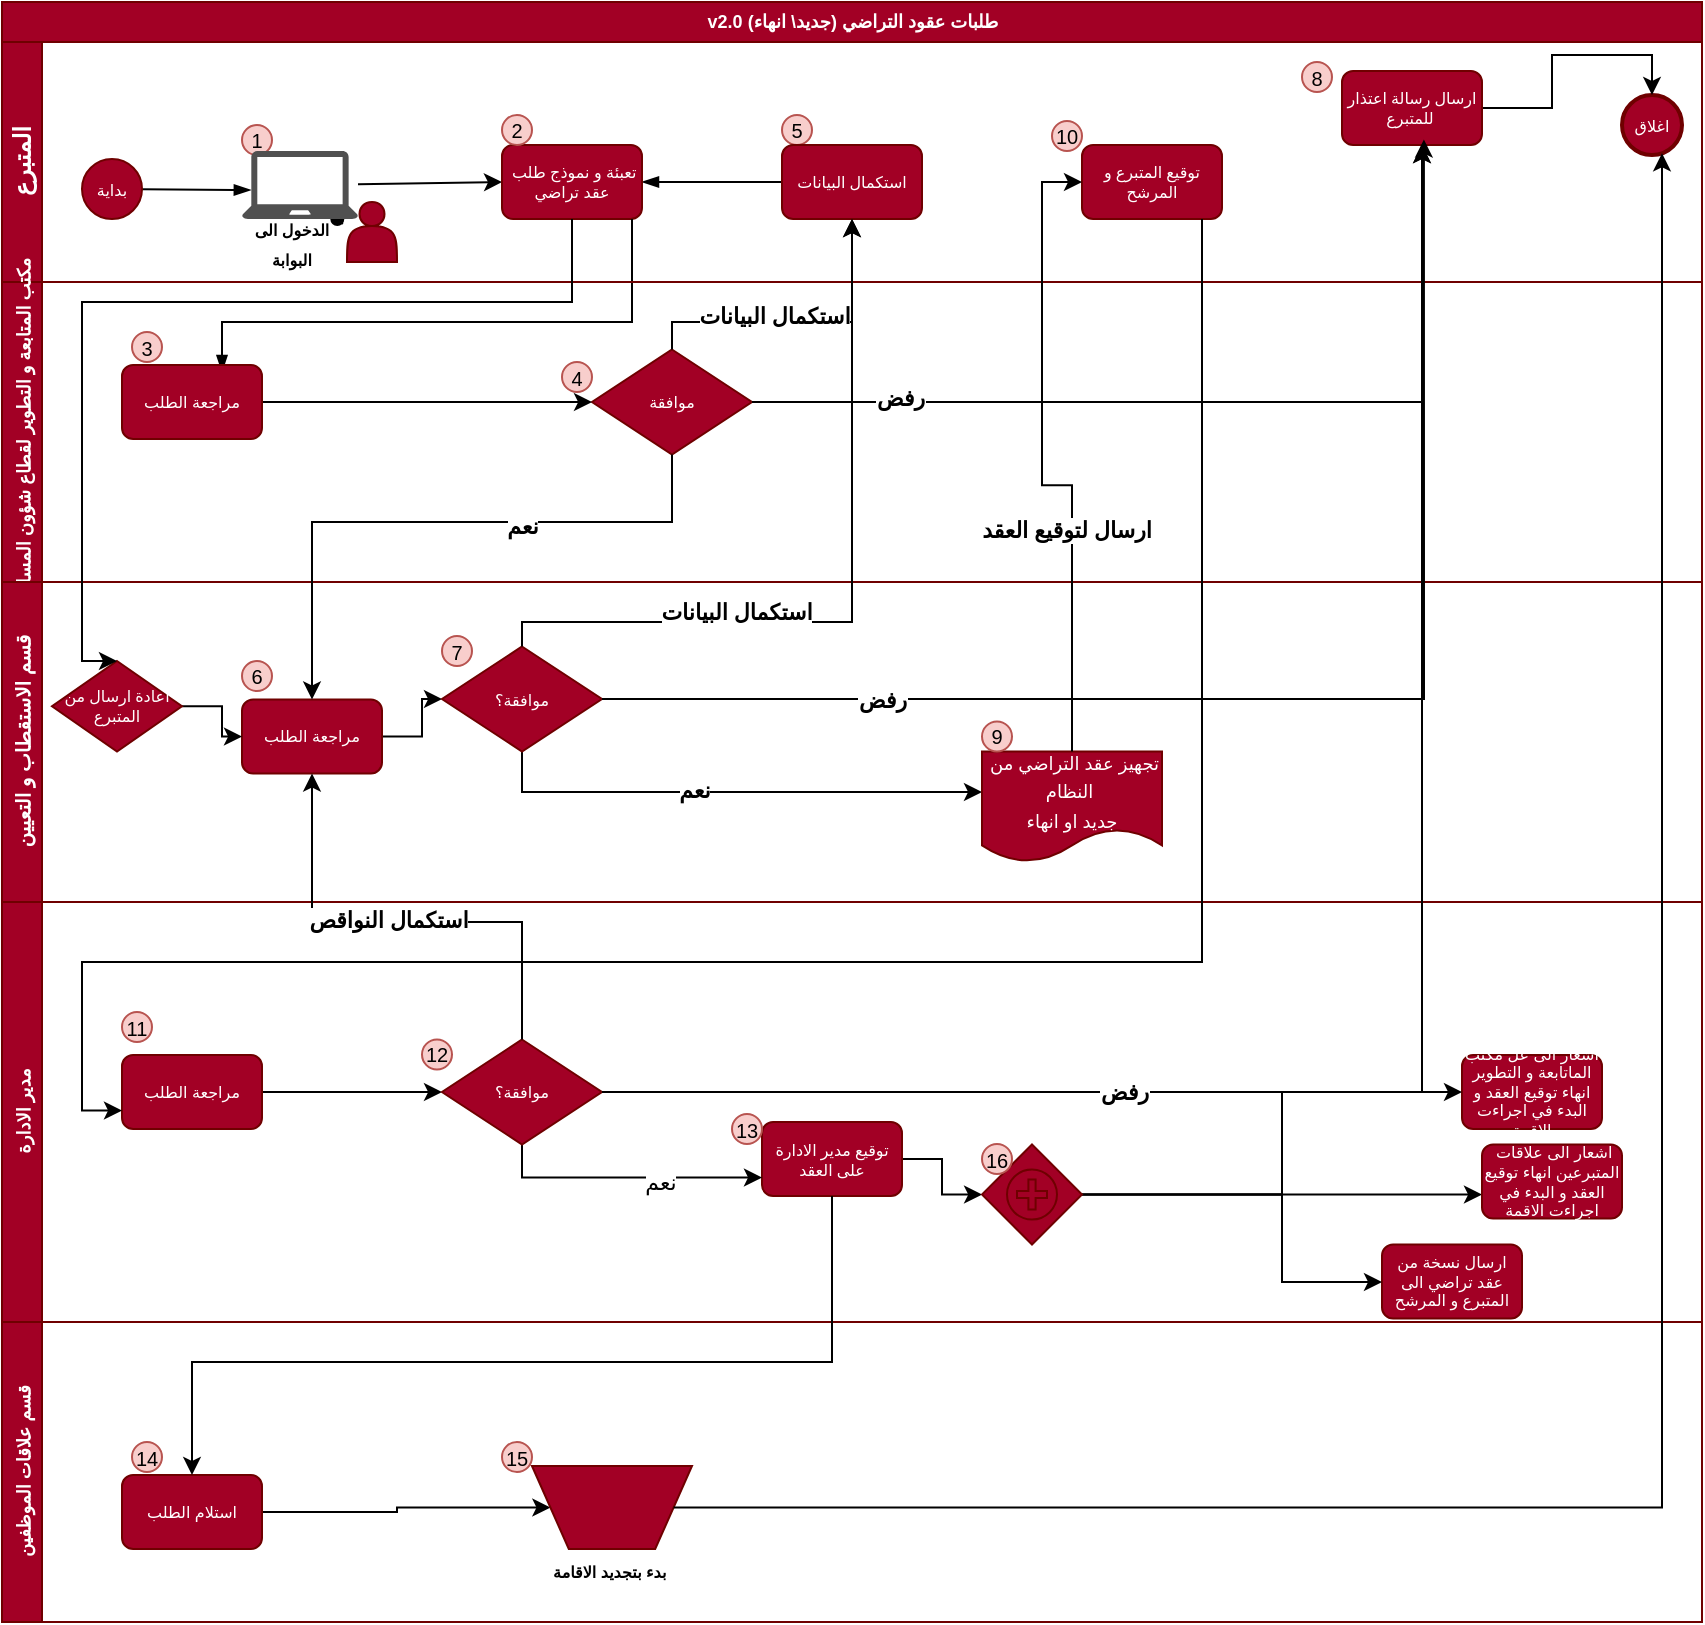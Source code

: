 <mxfile version="13.9.2" type="device"><diagram name="Page-1" id="c7488fd3-1785-93aa-aadb-54a6760d102a"><mxGraphModel dx="719" dy="297" grid="1" gridSize="10" guides="1" tooltips="1" connect="1" arrows="1" fold="1" page="1" pageScale="1" pageWidth="1654" pageHeight="1169" background="#ffffff" math="0" shadow="0"><root><mxCell id="0"/><mxCell id="1" parent="0"/><mxCell id="2b4e8129b02d487f-1" value="&lt;span lang=&quot;AR-SA&quot; dir=&quot;RTL&quot; style=&quot;line-height: 107% ; font-family: &amp;#34;dubai&amp;#34; , sans-serif&quot;&gt;&lt;font style=&quot;font-size: 9px&quot;&gt;طلبات عقود التراضي (جديد\ انهاء) v2.0&lt;/font&gt;&lt;/span&gt;" style="swimlane;html=1;childLayout=stackLayout;horizontal=1;startSize=20;horizontalStack=0;rounded=0;shadow=0;labelBackgroundColor=none;strokeWidth=1;fontFamily=Verdana;fontSize=8;align=center;fillColor=#a20025;strokeColor=#6F0000;fontColor=#ffffff;" parent="1" vertex="1"><mxGeometry x="170" y="80" width="850" height="810" as="geometry"><mxRectangle x="170" y="80" width="280" height="20" as="alternateBounds"/></mxGeometry></mxCell><mxCell id="2b4e8129b02d487f-2" value="المتبرع" style="swimlane;html=1;startSize=20;horizontal=0;fillColor=#a20025;strokeColor=#6F0000;fontColor=#ffffff;" parent="2b4e8129b02d487f-1" vertex="1"><mxGeometry y="20" width="850" height="120" as="geometry"/></mxCell><mxCell id="KPhhI4xXO0q0EvICIsSK-14" style="edgeStyle=none;rounded=0;jumpStyle=none;orthogonalLoop=1;jettySize=auto;html=1;entryX=1;entryY=0.5;entryDx=0;entryDy=0;endArrow=blockThin;endFill=1;" parent="2b4e8129b02d487f-2" source="2b4e8129b02d487f-9" target="2b4e8129b02d487f-7" edge="1"><mxGeometry relative="1" as="geometry"/></mxCell><mxCell id="KPhhI4xXO0q0EvICIsSK-11" style="edgeStyle=none;rounded=0;jumpStyle=none;orthogonalLoop=1;jettySize=auto;html=1;entryX=0;entryY=0.5;entryDx=0;entryDy=0;endArrow=classic;endFill=1;" parent="2b4e8129b02d487f-2" source="KPhhI4xXO0q0EvICIsSK-3" target="2b4e8129b02d487f-7" edge="1"><mxGeometry relative="1" as="geometry"/></mxCell><mxCell id="KPhhI4xXO0q0EvICIsSK-13" style="edgeStyle=none;rounded=0;jumpStyle=none;orthogonalLoop=1;jettySize=auto;html=1;entryX=0.076;entryY=0.575;entryDx=0;entryDy=0;entryPerimeter=0;endArrow=blockThin;endFill=1;" parent="2b4e8129b02d487f-2" source="2b4e8129b02d487f-5" target="KPhhI4xXO0q0EvICIsSK-3" edge="1"><mxGeometry relative="1" as="geometry"/></mxCell><mxCell id="KPhhI4xXO0q0EvICIsSK-5" style="rounded=0;orthogonalLoop=1;jettySize=auto;html=1;jumpStyle=none;endArrow=oval;endFill=1;" parent="2b4e8129b02d487f-2" target="KPhhI4xXO0q0EvICIsSK-3" edge="1"><mxGeometry relative="1" as="geometry"><mxPoint x="170.397" y="91" as="sourcePoint"/></mxGeometry></mxCell><mxCell id="2b4e8129b02d487f-11" value="اغلاق" style="ellipse;whiteSpace=wrap;html=1;rounded=0;shadow=0;labelBackgroundColor=none;strokeWidth=2;fontFamily=Verdana;fontSize=8;align=center;fillColor=#a20025;strokeColor=#6F0000;fontColor=#ffffff;" parent="2b4e8129b02d487f-2" vertex="1"><mxGeometry x="810" y="26.5" width="30" height="30" as="geometry"/></mxCell><mxCell id="KPhhI4xXO0q0EvICIsSK-12" value="&lt;font style=&quot;font-size: 10px&quot;&gt;5&lt;/font&gt;" style="ellipse;whiteSpace=wrap;html=1;aspect=fixed;fillColor=#f8cecc;strokeColor=#b85450;" parent="2b4e8129b02d487f-2" vertex="1"><mxGeometry x="390" y="36.5" width="15" height="15" as="geometry"/></mxCell><mxCell id="2b4e8129b02d487f-9" value="استكمال البيانات" style="rounded=1;whiteSpace=wrap;html=1;shadow=0;labelBackgroundColor=none;strokeWidth=1;fontFamily=Verdana;fontSize=8;align=center;fillColor=#a20025;strokeColor=#6F0000;fontColor=#ffffff;" parent="2b4e8129b02d487f-2" vertex="1"><mxGeometry x="390" y="51.5" width="70" height="37" as="geometry"/></mxCell><mxCell id="2b4e8129b02d487f-5" value="بداية" style="ellipse;whiteSpace=wrap;html=1;rounded=0;shadow=0;labelBackgroundColor=none;strokeWidth=1;fontFamily=Verdana;fontSize=8;align=center;fillColor=#a20025;strokeColor=#6F0000;fontColor=#ffffff;" parent="2b4e8129b02d487f-2" vertex="1"><mxGeometry x="40" y="58.5" width="30" height="30" as="geometry"/></mxCell><mxCell id="KPhhI4xXO0q0EvICIsSK-7" value="&lt;font style=&quot;font-size: 10px&quot;&gt;1&lt;/font&gt;" style="ellipse;whiteSpace=wrap;html=1;aspect=fixed;fillColor=#f8cecc;strokeColor=#b85450;" parent="2b4e8129b02d487f-2" vertex="1"><mxGeometry x="120" y="41.5" width="15" height="15" as="geometry"/></mxCell><mxCell id="KPhhI4xXO0q0EvICIsSK-3" value="" style="pointerEvents=1;shadow=0;dashed=0;html=1;strokeColor=none;fillColor=#505050;labelPosition=center;verticalLabelPosition=bottom;verticalAlign=top;outlineConnect=0;align=center;shape=mxgraph.office.devices.laptop;" parent="2b4e8129b02d487f-2" vertex="1"><mxGeometry x="120" y="54.5" width="58" height="34" as="geometry"/></mxCell><mxCell id="2b4e8129b02d487f-7" value="&lt;font face=&quot;dubai, sans-serif&quot;&gt;تعبئة و نموذج طلب&amp;nbsp; عقد تراضي&lt;/font&gt;" style="rounded=1;whiteSpace=wrap;html=1;shadow=0;labelBackgroundColor=none;strokeWidth=1;fontFamily=Verdana;fontSize=8;align=center;fillColor=#a20025;strokeColor=#6F0000;fontColor=#ffffff;" parent="2b4e8129b02d487f-2" vertex="1"><mxGeometry x="250" y="51.5" width="70" height="37" as="geometry"/></mxCell><mxCell id="KPhhI4xXO0q0EvICIsSK-10" value="&lt;font style=&quot;font-size: 10px&quot;&gt;2&lt;/font&gt;" style="ellipse;whiteSpace=wrap;html=1;aspect=fixed;fillColor=#f8cecc;strokeColor=#b85450;" parent="2b4e8129b02d487f-2" vertex="1"><mxGeometry x="250" y="36.5" width="15" height="15" as="geometry"/></mxCell><mxCell id="2vPmhwO70LCvBUlOEUrR-1" value="" style="shape=actor;whiteSpace=wrap;html=1;fillColor=#a20025;strokeColor=#6F0000;fontColor=#ffffff;" parent="2b4e8129b02d487f-2" vertex="1"><mxGeometry x="172.5" y="80" width="25" height="30" as="geometry"/></mxCell><mxCell id="KPhhI4xXO0q0EvICIsSK-6" value="&lt;font style=&quot;font-size: 8px&quot;&gt;&lt;b&gt;الدخول الى البوابة&lt;/b&gt;&lt;/font&gt;" style="text;html=1;strokeColor=none;fillColor=none;align=center;verticalAlign=middle;whiteSpace=wrap;rounded=0;" parent="2b4e8129b02d487f-2" vertex="1"><mxGeometry x="120" y="90" width="50" height="20" as="geometry"/></mxCell><mxCell id="2TBwHQqGtc_E0Ix2xg9j-10" value="توقيع المتبرع و المرشح" style="rounded=1;whiteSpace=wrap;html=1;shadow=0;labelBackgroundColor=none;strokeWidth=1;fontFamily=Verdana;fontSize=8;align=center;fillColor=#a20025;strokeColor=#6F0000;fontColor=#ffffff;" parent="2b4e8129b02d487f-2" vertex="1"><mxGeometry x="540" y="51.5" width="70" height="37" as="geometry"/></mxCell><mxCell id="2TBwHQqGtc_E0Ix2xg9j-14" value="&lt;span style=&quot;font-size: 10px&quot;&gt;10&lt;/span&gt;" style="ellipse;whiteSpace=wrap;html=1;aspect=fixed;fillColor=#f8cecc;strokeColor=#b85450;" parent="2b4e8129b02d487f-2" vertex="1"><mxGeometry x="525" y="39.5" width="15" height="15" as="geometry"/></mxCell><mxCell id="2TBwHQqGtc_E0Ix2xg9j-57" style="edgeStyle=orthogonalEdgeStyle;rounded=0;orthogonalLoop=1;jettySize=auto;html=1;entryX=0.5;entryY=0;entryDx=0;entryDy=0;" parent="2b4e8129b02d487f-2" source="2TBwHQqGtc_E0Ix2xg9j-26" target="2b4e8129b02d487f-11" edge="1"><mxGeometry relative="1" as="geometry"/></mxCell><mxCell id="2TBwHQqGtc_E0Ix2xg9j-26" value="ارسال رسالة اعتذار للمتبرع&amp;nbsp;" style="rounded=1;whiteSpace=wrap;html=1;shadow=0;labelBackgroundColor=none;strokeWidth=1;fontFamily=Verdana;fontSize=8;align=center;fillColor=#a20025;strokeColor=#6F0000;fontColor=#ffffff;" parent="2b4e8129b02d487f-2" vertex="1"><mxGeometry x="670" y="14.5" width="70" height="37" as="geometry"/></mxCell><mxCell id="2TBwHQqGtc_E0Ix2xg9j-27" value="&lt;span style=&quot;font-size: 10px&quot;&gt;8&lt;/span&gt;" style="ellipse;whiteSpace=wrap;html=1;aspect=fixed;fillColor=#f8cecc;strokeColor=#b85450;" parent="2b4e8129b02d487f-2" vertex="1"><mxGeometry x="650" y="10" width="15" height="15" as="geometry"/></mxCell><mxCell id="KPhhI4xXO0q0EvICIsSK-16" style="edgeStyle=orthogonalEdgeStyle;rounded=0;jumpStyle=none;orthogonalLoop=1;jettySize=auto;html=1;entryX=0.5;entryY=0;entryDx=0;entryDy=0;endArrow=blockThin;endFill=1;entryPerimeter=0;" parent="2b4e8129b02d487f-1" source="2b4e8129b02d487f-7" edge="1"><mxGeometry relative="1" as="geometry"><Array as="points"><mxPoint x="315" y="160"/><mxPoint x="110" y="160"/></Array><mxPoint x="110" y="185" as="targetPoint"/></mxGeometry></mxCell><mxCell id="2b4e8129b02d487f-4" value="&lt;font style=&quot;font-size: 9px&quot;&gt;مكتب المتابعة و التطوير لقطاع شؤون المساجد&lt;/font&gt;" style="swimlane;html=1;startSize=20;horizontal=0;fillColor=#a20025;strokeColor=#6F0000;fontColor=#ffffff;" parent="2b4e8129b02d487f-1" vertex="1"><mxGeometry y="140" width="850" height="150" as="geometry"/></mxCell><mxCell id="KPhhI4xXO0q0EvICIsSK-29" value="&lt;font style=&quot;font-size: 10px&quot;&gt;3&lt;/font&gt;" style="ellipse;whiteSpace=wrap;html=1;aspect=fixed;fillColor=#f8cecc;strokeColor=#b85450;" parent="2b4e8129b02d487f-4" vertex="1"><mxGeometry x="65" y="25" width="15" height="15" as="geometry"/></mxCell><mxCell id="2vPmhwO70LCvBUlOEUrR-105" value="&lt;font style=&quot;font-size: 10px&quot;&gt;4&lt;/font&gt;" style="ellipse;whiteSpace=wrap;html=1;aspect=fixed;fillColor=#f8cecc;strokeColor=#b85450;" parent="2b4e8129b02d487f-4" vertex="1"><mxGeometry x="280" y="40" width="15" height="15" as="geometry"/></mxCell><mxCell id="2vPmhwO70LCvBUlOEUrR-87" value="موافقة" style="strokeWidth=1;html=1;shape=mxgraph.flowchart.decision;whiteSpace=wrap;rounded=1;shadow=0;labelBackgroundColor=none;fontFamily=Verdana;fontSize=8;align=center;fillColor=#a20025;strokeColor=#6F0000;fontColor=#ffffff;" parent="2b4e8129b02d487f-4" vertex="1"><mxGeometry x="295" y="33.75" width="80" height="52.5" as="geometry"/></mxCell><mxCell id="2vPmhwO70LCvBUlOEUrR-101" style="edgeStyle=orthogonalEdgeStyle;rounded=0;orthogonalLoop=1;jettySize=auto;html=1;fontSize=8;" parent="2b4e8129b02d487f-4" source="KPhhI4xXO0q0EvICIsSK-30" target="2vPmhwO70LCvBUlOEUrR-87" edge="1"><mxGeometry relative="1" as="geometry"/></mxCell><mxCell id="KPhhI4xXO0q0EvICIsSK-30" value="&lt;span lang=&quot;AR-SA&quot; dir=&quot;RTL&quot; style=&quot;line-height: 107% ; font-family: &amp;#34;dubai&amp;#34; , sans-serif&quot;&gt;&lt;font style=&quot;font-size: 8px&quot;&gt;مراجعة الطلب&lt;/font&gt;&lt;/span&gt;" style="rounded=1;whiteSpace=wrap;html=1;shadow=0;labelBackgroundColor=none;strokeWidth=1;fontFamily=Verdana;fontSize=8;align=center;fillColor=#a20025;strokeColor=#6F0000;fontColor=#ffffff;" parent="2b4e8129b02d487f-4" vertex="1"><mxGeometry x="60" y="41.5" width="70" height="37" as="geometry"/></mxCell><mxCell id="2vPmhwO70LCvBUlOEUrR-66" value="&lt;font size=&quot;1&quot;&gt;قسم الاستقطاب و التعيين&lt;/font&gt;" style="swimlane;html=1;startSize=20;horizontal=0;fillColor=#a20025;strokeColor=#6F0000;fontColor=#ffffff;" parent="2b4e8129b02d487f-1" vertex="1"><mxGeometry y="290" width="850" height="160" as="geometry"/></mxCell><mxCell id="2vPmhwO70LCvBUlOEUrR-70" value="&lt;font style=&quot;font-size: 10px&quot;&gt;6&lt;/font&gt;" style="ellipse;whiteSpace=wrap;html=1;aspect=fixed;fillColor=#f8cecc;strokeColor=#b85450;" parent="2vPmhwO70LCvBUlOEUrR-66" vertex="1"><mxGeometry x="120" y="39.5" width="15" height="15" as="geometry"/></mxCell><mxCell id="2vPmhwO70LCvBUlOEUrR-92" style="edgeStyle=orthogonalEdgeStyle;rounded=0;orthogonalLoop=1;jettySize=auto;html=1;fontSize=8;" parent="2vPmhwO70LCvBUlOEUrR-66" source="2vPmhwO70LCvBUlOEUrR-71" target="2vPmhwO70LCvBUlOEUrR-122" edge="1"><mxGeometry relative="1" as="geometry"><mxPoint x="210" y="56.029" as="targetPoint"/><Array as="points"/></mxGeometry></mxCell><mxCell id="2vPmhwO70LCvBUlOEUrR-118" value="&lt;span style=&quot;font-size: 10px&quot;&gt;7&lt;/span&gt;" style="ellipse;whiteSpace=wrap;html=1;aspect=fixed;fillColor=#f8cecc;strokeColor=#b85450;" parent="2vPmhwO70LCvBUlOEUrR-66" vertex="1"><mxGeometry x="220" y="27" width="15" height="15" as="geometry"/></mxCell><mxCell id="2vPmhwO70LCvBUlOEUrR-71" value="&lt;span lang=&quot;AR-SA&quot; dir=&quot;RTL&quot; style=&quot;line-height: 107% ; font-family: &amp;#34;dubai&amp;#34; , sans-serif&quot;&gt;&lt;font style=&quot;font-size: 8px&quot;&gt;مراجعة الطلب&lt;/font&gt;&lt;/span&gt;" style="rounded=1;whiteSpace=wrap;html=1;shadow=0;labelBackgroundColor=none;strokeWidth=1;fontFamily=Verdana;fontSize=8;align=center;fillColor=#a20025;strokeColor=#6F0000;fontColor=#ffffff;" parent="2vPmhwO70LCvBUlOEUrR-66" vertex="1"><mxGeometry x="120" y="58.75" width="70" height="37" as="geometry"/></mxCell><mxCell id="2TBwHQqGtc_E0Ix2xg9j-8" style="edgeStyle=orthogonalEdgeStyle;rounded=0;orthogonalLoop=1;jettySize=auto;html=1;" parent="2vPmhwO70LCvBUlOEUrR-66" source="2vPmhwO70LCvBUlOEUrR-122" target="2TBwHQqGtc_E0Ix2xg9j-7" edge="1"><mxGeometry relative="1" as="geometry"><Array as="points"><mxPoint x="260" y="105"/></Array></mxGeometry></mxCell><mxCell id="2TBwHQqGtc_E0Ix2xg9j-9" value="&lt;b&gt;نعم&lt;/b&gt;" style="edgeLabel;html=1;align=center;verticalAlign=middle;resizable=0;points=[];" parent="2TBwHQqGtc_E0Ix2xg9j-8" vertex="1" connectable="0"><mxGeometry x="-0.155" y="1" relative="1" as="geometry"><mxPoint as="offset"/></mxGeometry></mxCell><mxCell id="2vPmhwO70LCvBUlOEUrR-122" value="موافقة؟" style="strokeWidth=1;html=1;shape=mxgraph.flowchart.decision;whiteSpace=wrap;rounded=1;shadow=0;labelBackgroundColor=none;fontFamily=Verdana;fontSize=8;align=center;fillColor=#a20025;strokeColor=#6F0000;fontColor=#ffffff;" parent="2vPmhwO70LCvBUlOEUrR-66" vertex="1"><mxGeometry x="220" y="32.25" width="80" height="52.5" as="geometry"/></mxCell><mxCell id="2TBwHQqGtc_E0Ix2xg9j-7" value="&lt;font style=&quot;font-size: 9px&quot;&gt;تجهيز عقد التراضي من&amp;nbsp; &amp;nbsp;النظام&lt;br&gt;جديد او انهاء&lt;br&gt;&lt;/font&gt;" style="shape=document;whiteSpace=wrap;html=1;boundedLbl=1;fillColor=#a20025;strokeColor=#6F0000;fontColor=#ffffff;" parent="2vPmhwO70LCvBUlOEUrR-66" vertex="1"><mxGeometry x="490" y="84.75" width="90" height="55.25" as="geometry"/></mxCell><mxCell id="2TBwHQqGtc_E0Ix2xg9j-13" value="&lt;span style=&quot;font-size: 10px&quot;&gt;9&lt;/span&gt;" style="ellipse;whiteSpace=wrap;html=1;aspect=fixed;fillColor=#f8cecc;strokeColor=#b85450;" parent="2vPmhwO70LCvBUlOEUrR-66" vertex="1"><mxGeometry x="490" y="69.75" width="15" height="15" as="geometry"/></mxCell><mxCell id="AHjJ1vRL223A0iRZYZLV-6" style="edgeStyle=orthogonalEdgeStyle;rounded=0;orthogonalLoop=1;jettySize=auto;html=1;" edge="1" parent="2vPmhwO70LCvBUlOEUrR-66" source="AHjJ1vRL223A0iRZYZLV-1" target="2vPmhwO70LCvBUlOEUrR-71"><mxGeometry relative="1" as="geometry"/></mxCell><mxCell id="AHjJ1vRL223A0iRZYZLV-1" value="اعادة ارسال من المتبرع" style="strokeWidth=1;html=1;shape=mxgraph.flowchart.decision;whiteSpace=wrap;rounded=1;shadow=0;labelBackgroundColor=none;fontFamily=Verdana;fontSize=8;align=center;fillColor=#a20025;strokeColor=#6F0000;fontColor=#ffffff;" vertex="1" parent="2vPmhwO70LCvBUlOEUrR-66"><mxGeometry x="25" y="39.5" width="65" height="45.25" as="geometry"/></mxCell><mxCell id="03wnC0hY3IXIQAuL8Pr5-1" style="edgeStyle=orthogonalEdgeStyle;rounded=0;orthogonalLoop=1;jettySize=auto;html=1;exitX=0.5;exitY=0;exitDx=0;exitDy=0;exitPerimeter=0;" parent="2b4e8129b02d487f-1" source="2vPmhwO70LCvBUlOEUrR-87" target="2b4e8129b02d487f-9" edge="1"><mxGeometry relative="1" as="geometry"><Array as="points"><mxPoint x="335" y="160"/><mxPoint x="425" y="160"/></Array></mxGeometry></mxCell><mxCell id="03wnC0hY3IXIQAuL8Pr5-2" value="&lt;b&gt;استكمال البيانات&lt;/b&gt;" style="edgeLabel;html=1;align=center;verticalAlign=middle;resizable=0;points=[];" parent="03wnC0hY3IXIQAuL8Pr5-1" vertex="1" connectable="0"><mxGeometry x="-0.632" y="3" relative="1" as="geometry"><mxPoint x="36.34" as="offset"/></mxGeometry></mxCell><mxCell id="2vPmhwO70LCvBUlOEUrR-78" value="&lt;font style=&quot;font-size: 9px&quot;&gt;مدير الادارة&lt;/font&gt;" style="swimlane;html=1;startSize=20;horizontal=0;fillColor=#a20025;strokeColor=#6F0000;fontColor=#ffffff;" parent="2b4e8129b02d487f-1" vertex="1"><mxGeometry y="450" width="850" height="210" as="geometry"><mxRectangle y="580" width="780" height="20" as="alternateBounds"/></mxGeometry></mxCell><mxCell id="2vPmhwO70LCvBUlOEUrR-248" value="&lt;font style=&quot;font-size: 10px&quot;&gt;12&lt;/font&gt;" style="ellipse;whiteSpace=wrap;html=1;aspect=fixed;fillColor=#f8cecc;strokeColor=#b85450;" parent="2vPmhwO70LCvBUlOEUrR-78" vertex="1"><mxGeometry x="210" y="68.75" width="15" height="15" as="geometry"/></mxCell><mxCell id="2vPmhwO70LCvBUlOEUrR-82" value="&lt;font style=&quot;font-size: 10px&quot;&gt;11&lt;/font&gt;" style="ellipse;whiteSpace=wrap;html=1;aspect=fixed;fillColor=#f8cecc;strokeColor=#b85450;" parent="2vPmhwO70LCvBUlOEUrR-78" vertex="1"><mxGeometry x="60" y="55" width="15" height="15" as="geometry"/></mxCell><mxCell id="2vPmhwO70LCvBUlOEUrR-230" style="edgeStyle=orthogonalEdgeStyle;rounded=0;orthogonalLoop=1;jettySize=auto;html=1;fontSize=8;" parent="2vPmhwO70LCvBUlOEUrR-78" source="2vPmhwO70LCvBUlOEUrR-83" target="2TBwHQqGtc_E0Ix2xg9j-33" edge="1"><mxGeometry relative="1" as="geometry"><mxPoint x="220" y="91" as="targetPoint"/></mxGeometry></mxCell><mxCell id="2vPmhwO70LCvBUlOEUrR-83" value="&lt;span lang=&quot;AR-SA&quot; dir=&quot;RTL&quot; style=&quot;line-height: 107% ; font-family: &amp;#34;dubai&amp;#34; , sans-serif&quot;&gt;&lt;font style=&quot;font-size: 8px&quot;&gt;مراجعة الطلب&lt;/font&gt;&lt;/span&gt;" style="rounded=1;whiteSpace=wrap;html=1;shadow=0;labelBackgroundColor=none;strokeWidth=1;fontFamily=Verdana;fontSize=8;align=center;fillColor=#a20025;strokeColor=#6F0000;fontColor=#ffffff;" parent="2vPmhwO70LCvBUlOEUrR-78" vertex="1"><mxGeometry x="60" y="76.5" width="70" height="37" as="geometry"/></mxCell><mxCell id="2TBwHQqGtc_E0Ix2xg9j-45" style="edgeStyle=orthogonalEdgeStyle;rounded=0;orthogonalLoop=1;jettySize=auto;html=1;" parent="2vPmhwO70LCvBUlOEUrR-78" source="2TBwHQqGtc_E0Ix2xg9j-15" target="2TBwHQqGtc_E0Ix2xg9j-48" edge="1"><mxGeometry relative="1" as="geometry"/></mxCell><mxCell id="2TBwHQqGtc_E0Ix2xg9j-15" value="توقيع مدير الادارة على العقد" style="rounded=1;whiteSpace=wrap;html=1;shadow=0;labelBackgroundColor=none;strokeWidth=1;fontFamily=Verdana;fontSize=8;align=center;fillColor=#a20025;strokeColor=#6F0000;fontColor=#ffffff;" parent="2vPmhwO70LCvBUlOEUrR-78" vertex="1"><mxGeometry x="380" y="110" width="70" height="37" as="geometry"/></mxCell><mxCell id="2TBwHQqGtc_E0Ix2xg9j-36" style="edgeStyle=orthogonalEdgeStyle;rounded=0;orthogonalLoop=1;jettySize=auto;html=1;entryX=0;entryY=0.75;entryDx=0;entryDy=0;" parent="2vPmhwO70LCvBUlOEUrR-78" source="2TBwHQqGtc_E0Ix2xg9j-33" target="2TBwHQqGtc_E0Ix2xg9j-15" edge="1"><mxGeometry relative="1" as="geometry"><Array as="points"><mxPoint x="260" y="138"/></Array></mxGeometry></mxCell><mxCell id="2TBwHQqGtc_E0Ix2xg9j-37" value="نعم" style="edgeLabel;html=1;align=center;verticalAlign=middle;resizable=0;points=[];" parent="2TBwHQqGtc_E0Ix2xg9j-36" vertex="1" connectable="0"><mxGeometry x="0.255" y="-2" relative="1" as="geometry"><mxPoint as="offset"/></mxGeometry></mxCell><mxCell id="2TBwHQqGtc_E0Ix2xg9j-33" value="موافقة؟" style="strokeWidth=1;html=1;shape=mxgraph.flowchart.decision;whiteSpace=wrap;rounded=1;shadow=0;labelBackgroundColor=none;fontFamily=Verdana;fontSize=8;align=center;fillColor=#a20025;strokeColor=#6F0000;fontColor=#ffffff;" parent="2vPmhwO70LCvBUlOEUrR-78" vertex="1"><mxGeometry x="220" y="68.75" width="80" height="52.5" as="geometry"/></mxCell><mxCell id="2TBwHQqGtc_E0Ix2xg9j-43" value="&lt;span style=&quot;font-family: &amp;#34;dubai&amp;#34; , sans-serif&quot;&gt;اشعار الى عل مكتب الماتابعة و التطوير انهاء توقيع العقد و البدء في اجراءت الاقمة&lt;/span&gt;" style="rounded=1;whiteSpace=wrap;html=1;shadow=0;labelBackgroundColor=none;strokeWidth=1;fontFamily=Verdana;fontSize=8;align=center;fillColor=#a20025;strokeColor=#6F0000;fontColor=#ffffff;" parent="2vPmhwO70LCvBUlOEUrR-78" vertex="1"><mxGeometry x="730" y="76.5" width="70" height="37" as="geometry"/></mxCell><mxCell id="2TBwHQqGtc_E0Ix2xg9j-44" value="&lt;font face=&quot;dubai, sans-serif&quot;&gt;ارسال نسخة من عقد تراضي الى المتبرع و المرشح&lt;/font&gt;" style="rounded=1;whiteSpace=wrap;html=1;shadow=0;labelBackgroundColor=none;strokeWidth=1;fontFamily=Verdana;fontSize=8;align=center;fillColor=#a20025;strokeColor=#6F0000;fontColor=#ffffff;" parent="2vPmhwO70LCvBUlOEUrR-78" vertex="1"><mxGeometry x="690" y="171.25" width="70" height="37" as="geometry"/></mxCell><mxCell id="2TBwHQqGtc_E0Ix2xg9j-52" style="edgeStyle=orthogonalEdgeStyle;rounded=0;orthogonalLoop=1;jettySize=auto;html=1;" parent="2vPmhwO70LCvBUlOEUrR-78" source="2TBwHQqGtc_E0Ix2xg9j-48" target="2TBwHQqGtc_E0Ix2xg9j-44" edge="1"><mxGeometry relative="1" as="geometry"><Array as="points"><mxPoint x="640" y="146"/><mxPoint x="640" y="190"/></Array></mxGeometry></mxCell><mxCell id="2TBwHQqGtc_E0Ix2xg9j-53" style="edgeStyle=orthogonalEdgeStyle;rounded=0;orthogonalLoop=1;jettySize=auto;html=1;entryX=0;entryY=0.5;entryDx=0;entryDy=0;" parent="2vPmhwO70LCvBUlOEUrR-78" source="2TBwHQqGtc_E0Ix2xg9j-48" target="2TBwHQqGtc_E0Ix2xg9j-43" edge="1"><mxGeometry relative="1" as="geometry"><Array as="points"><mxPoint x="640" y="146"/><mxPoint x="640" y="95"/></Array></mxGeometry></mxCell><mxCell id="2TBwHQqGtc_E0Ix2xg9j-54" style="edgeStyle=orthogonalEdgeStyle;rounded=0;orthogonalLoop=1;jettySize=auto;html=1;" parent="2vPmhwO70LCvBUlOEUrR-78" source="2TBwHQqGtc_E0Ix2xg9j-48" target="2TBwHQqGtc_E0Ix2xg9j-50" edge="1"><mxGeometry relative="1" as="geometry"><Array as="points"><mxPoint x="690" y="146"/><mxPoint x="690" y="146"/></Array></mxGeometry></mxCell><mxCell id="2TBwHQqGtc_E0Ix2xg9j-48" value="" style="shape=mxgraph.bpmn.shape;html=1;verticalLabelPosition=bottom;labelBackgroundColor=#ffffff;verticalAlign=top;align=center;perimeter=rhombusPerimeter;background=gateway;outlineConnect=0;outline=eventInt;symbol=parallelMultiple;fillColor=#a20025;strokeColor=#6F0000;fontColor=#ffffff;" parent="2vPmhwO70LCvBUlOEUrR-78" vertex="1"><mxGeometry x="490" y="121.25" width="50" height="50" as="geometry"/></mxCell><mxCell id="2TBwHQqGtc_E0Ix2xg9j-50" value="&lt;font face=&quot;dubai, sans-serif&quot;&gt;اشعار الى علاقات&amp;nbsp; المتبرعين انهاء توقيع العقد و البدء في اجراءت الاقمة&lt;/font&gt;" style="rounded=1;whiteSpace=wrap;html=1;shadow=0;labelBackgroundColor=none;strokeWidth=1;fontFamily=Verdana;fontSize=8;align=center;fillColor=#a20025;strokeColor=#6F0000;fontColor=#ffffff;" parent="2vPmhwO70LCvBUlOEUrR-78" vertex="1"><mxGeometry x="740" y="121.25" width="70" height="37" as="geometry"/></mxCell><mxCell id="2TBwHQqGtc_E0Ix2xg9j-56" value="&lt;font style=&quot;font-size: 10px&quot;&gt;16&lt;/font&gt;" style="ellipse;whiteSpace=wrap;html=1;aspect=fixed;fillColor=#f8cecc;strokeColor=#b85450;" parent="2vPmhwO70LCvBUlOEUrR-78" vertex="1"><mxGeometry x="490" y="121" width="15" height="15" as="geometry"/></mxCell><mxCell id="AHjJ1vRL223A0iRZYZLV-11" value="&lt;span style=&quot;font-size: 10px&quot;&gt;13&lt;/span&gt;" style="ellipse;whiteSpace=wrap;html=1;aspect=fixed;fillColor=#f8cecc;strokeColor=#b85450;" vertex="1" parent="2vPmhwO70LCvBUlOEUrR-78"><mxGeometry x="365" y="106" width="15" height="15" as="geometry"/></mxCell><mxCell id="03wnC0hY3IXIQAuL8Pr5-3" value="&lt;font style=&quot;font-size: 9px&quot;&gt;قسم علاقات الموظفين&lt;/font&gt;" style="swimlane;html=1;startSize=20;horizontal=0;fillColor=#a20025;strokeColor=#6F0000;fontColor=#ffffff;" parent="2b4e8129b02d487f-1" vertex="1"><mxGeometry y="660" width="850" height="150" as="geometry"><mxRectangle y="580" width="780" height="20" as="alternateBounds"/></mxGeometry></mxCell><mxCell id="03wnC0hY3IXIQAuL8Pr5-4" value="&lt;font style=&quot;font-size: 10px&quot;&gt;15&lt;/font&gt;" style="ellipse;whiteSpace=wrap;html=1;aspect=fixed;fillColor=#f8cecc;strokeColor=#b85450;" parent="03wnC0hY3IXIQAuL8Pr5-3" vertex="1"><mxGeometry x="250" y="60" width="15" height="15" as="geometry"/></mxCell><mxCell id="03wnC0hY3IXIQAuL8Pr5-5" value="&lt;font style=&quot;font-size: 10px&quot;&gt;14&lt;/font&gt;" style="ellipse;whiteSpace=wrap;html=1;aspect=fixed;fillColor=#f8cecc;strokeColor=#b85450;" parent="03wnC0hY3IXIQAuL8Pr5-3" vertex="1"><mxGeometry x="65" y="60" width="15" height="15" as="geometry"/></mxCell><mxCell id="03wnC0hY3IXIQAuL8Pr5-6" style="edgeStyle=orthogonalEdgeStyle;rounded=0;orthogonalLoop=1;jettySize=auto;html=1;fontSize=8;" parent="03wnC0hY3IXIQAuL8Pr5-3" source="03wnC0hY3IXIQAuL8Pr5-8" target="03wnC0hY3IXIQAuL8Pr5-7" edge="1"><mxGeometry relative="1" as="geometry"><mxPoint x="210" y="52.257" as="targetPoint"/></mxGeometry></mxCell><mxCell id="03wnC0hY3IXIQAuL8Pr5-7" value="&lt;font color=&quot;#000000&quot;&gt;&lt;b&gt;بدء بتجديد الاقامة&amp;nbsp;&lt;/b&gt;&lt;/font&gt;" style="verticalLabelPosition=bottom;verticalAlign=top;html=1;shape=trapezoid;perimeter=trapezoidPerimeter;whiteSpace=wrap;size=0.23;arcSize=10;flipV=1;strokeColor=#6F0000;fillColor=#a20025;fontSize=8;fontColor=#ffffff;" parent="03wnC0hY3IXIQAuL8Pr5-3" vertex="1"><mxGeometry x="265" y="72" width="80" height="41.5" as="geometry"/></mxCell><mxCell id="03wnC0hY3IXIQAuL8Pr5-8" value="&lt;span lang=&quot;AR-SA&quot; dir=&quot;RTL&quot; style=&quot;line-height: 107% ; font-family: &amp;#34;dubai&amp;#34; , sans-serif&quot;&gt;&lt;font style=&quot;font-size: 8px&quot;&gt;استلام الطلب&lt;/font&gt;&lt;/span&gt;" style="rounded=1;whiteSpace=wrap;html=1;shadow=0;labelBackgroundColor=none;strokeWidth=1;fontFamily=Verdana;fontSize=8;align=center;fillColor=#a20025;strokeColor=#6F0000;fontColor=#ffffff;" parent="03wnC0hY3IXIQAuL8Pr5-3" vertex="1"><mxGeometry x="60" y="76.5" width="70" height="37" as="geometry"/></mxCell><mxCell id="2TBwHQqGtc_E0Ix2xg9j-3" style="edgeStyle=orthogonalEdgeStyle;rounded=0;orthogonalLoop=1;jettySize=auto;html=1;entryX=0.5;entryY=1;entryDx=0;entryDy=0;" parent="2b4e8129b02d487f-1" source="2vPmhwO70LCvBUlOEUrR-122" target="2b4e8129b02d487f-9" edge="1"><mxGeometry relative="1" as="geometry"><Array as="points"><mxPoint x="260" y="310"/><mxPoint x="425" y="310"/></Array></mxGeometry></mxCell><mxCell id="2TBwHQqGtc_E0Ix2xg9j-4" value="&lt;b&gt;استكمال البيانات&lt;/b&gt;" style="edgeLabel;html=1;align=center;verticalAlign=middle;resizable=0;points=[];" parent="2TBwHQqGtc_E0Ix2xg9j-3" vertex="1" connectable="0"><mxGeometry x="-0.372" y="5" relative="1" as="geometry"><mxPoint as="offset"/></mxGeometry></mxCell><mxCell id="2TBwHQqGtc_E0Ix2xg9j-11" style="edgeStyle=orthogonalEdgeStyle;rounded=0;orthogonalLoop=1;jettySize=auto;html=1;entryX=0;entryY=0.5;entryDx=0;entryDy=0;" parent="2b4e8129b02d487f-1" source="2TBwHQqGtc_E0Ix2xg9j-7" target="2TBwHQqGtc_E0Ix2xg9j-10" edge="1"><mxGeometry relative="1" as="geometry"/></mxCell><mxCell id="2TBwHQqGtc_E0Ix2xg9j-12" value="&lt;b&gt;ارسال لتوقيع العقد&lt;/b&gt;" style="edgeLabel;html=1;align=center;verticalAlign=middle;resizable=0;points=[];" parent="2TBwHQqGtc_E0Ix2xg9j-11" vertex="1" connectable="0"><mxGeometry x="-0.304" y="3" relative="1" as="geometry"><mxPoint as="offset"/></mxGeometry></mxCell><mxCell id="2TBwHQqGtc_E0Ix2xg9j-29" style="edgeStyle=orthogonalEdgeStyle;rounded=0;orthogonalLoop=1;jettySize=auto;html=1;entryX=0.585;entryY=0.926;entryDx=0;entryDy=0;entryPerimeter=0;" parent="2b4e8129b02d487f-1" source="2vPmhwO70LCvBUlOEUrR-122" target="2TBwHQqGtc_E0Ix2xg9j-26" edge="1"><mxGeometry relative="1" as="geometry"/></mxCell><mxCell id="2TBwHQqGtc_E0Ix2xg9j-30" value="&lt;b&gt;رفض&lt;/b&gt;" style="edgeLabel;html=1;align=center;verticalAlign=middle;resizable=0;points=[];" parent="2TBwHQqGtc_E0Ix2xg9j-29" vertex="1" connectable="0"><mxGeometry x="-0.223" y="2" relative="1" as="geometry"><mxPoint x="-128.28" y="1.95" as="offset"/></mxGeometry></mxCell><mxCell id="2TBwHQqGtc_E0Ix2xg9j-34" style="edgeStyle=orthogonalEdgeStyle;rounded=0;orthogonalLoop=1;jettySize=auto;html=1;entryX=0;entryY=0.75;entryDx=0;entryDy=0;" parent="2b4e8129b02d487f-1" source="2TBwHQqGtc_E0Ix2xg9j-10" target="2vPmhwO70LCvBUlOEUrR-83" edge="1"><mxGeometry relative="1" as="geometry"><Array as="points"><mxPoint x="600" y="480"/><mxPoint x="40" y="480"/><mxPoint x="40" y="554"/></Array></mxGeometry></mxCell><mxCell id="2TBwHQqGtc_E0Ix2xg9j-40" style="edgeStyle=orthogonalEdgeStyle;rounded=0;orthogonalLoop=1;jettySize=auto;html=1;" parent="2b4e8129b02d487f-1" source="2TBwHQqGtc_E0Ix2xg9j-15" target="03wnC0hY3IXIQAuL8Pr5-8" edge="1"><mxGeometry relative="1" as="geometry"><Array as="points"><mxPoint x="415" y="680"/><mxPoint x="95" y="680"/></Array></mxGeometry></mxCell><mxCell id="2TBwHQqGtc_E0Ix2xg9j-55" style="edgeStyle=orthogonalEdgeStyle;rounded=0;orthogonalLoop=1;jettySize=auto;html=1;" parent="2b4e8129b02d487f-1" source="03wnC0hY3IXIQAuL8Pr5-7" target="2b4e8129b02d487f-11" edge="1"><mxGeometry relative="1" as="geometry"><Array as="points"><mxPoint x="830" y="753"/></Array></mxGeometry></mxCell><mxCell id="2TBwHQqGtc_E0Ix2xg9j-58" style="edgeStyle=orthogonalEdgeStyle;rounded=0;orthogonalLoop=1;jettySize=auto;html=1;entryX=0.5;entryY=0;entryDx=0;entryDy=0;" parent="2b4e8129b02d487f-1" source="2vPmhwO70LCvBUlOEUrR-87" target="2vPmhwO70LCvBUlOEUrR-71" edge="1"><mxGeometry relative="1" as="geometry"><Array as="points"><mxPoint x="335" y="260"/><mxPoint x="155" y="260"/></Array></mxGeometry></mxCell><mxCell id="2TBwHQqGtc_E0Ix2xg9j-59" value="&lt;b&gt;نعم&lt;/b&gt;" style="edgeLabel;html=1;align=center;verticalAlign=middle;resizable=0;points=[];" parent="2TBwHQqGtc_E0Ix2xg9j-58" vertex="1" connectable="0"><mxGeometry x="-0.275" y="2" relative="1" as="geometry"><mxPoint as="offset"/></mxGeometry></mxCell><mxCell id="2TBwHQqGtc_E0Ix2xg9j-60" style="edgeStyle=orthogonalEdgeStyle;rounded=0;orthogonalLoop=1;jettySize=auto;html=1;" parent="2b4e8129b02d487f-1" source="2vPmhwO70LCvBUlOEUrR-87" target="2TBwHQqGtc_E0Ix2xg9j-26" edge="1"><mxGeometry relative="1" as="geometry"><Array as="points"><mxPoint x="710" y="200"/></Array></mxGeometry></mxCell><mxCell id="2TBwHQqGtc_E0Ix2xg9j-62" value="&lt;b&gt;رفض&lt;/b&gt;" style="edgeLabel;html=1;align=center;verticalAlign=middle;resizable=0;points=[];" parent="2TBwHQqGtc_E0Ix2xg9j-60" vertex="1" connectable="0"><mxGeometry x="-0.683" y="2" relative="1" as="geometry"><mxPoint as="offset"/></mxGeometry></mxCell><mxCell id="2TBwHQqGtc_E0Ix2xg9j-38" style="edgeStyle=orthogonalEdgeStyle;rounded=0;orthogonalLoop=1;jettySize=auto;html=1;" parent="2b4e8129b02d487f-1" source="2TBwHQqGtc_E0Ix2xg9j-33" target="2TBwHQqGtc_E0Ix2xg9j-26" edge="1"><mxGeometry relative="1" as="geometry"><mxPoint x="710" y="80" as="targetPoint"/><Array as="points"><mxPoint x="710" y="545"/></Array></mxGeometry></mxCell><mxCell id="2TBwHQqGtc_E0Ix2xg9j-39" value="&lt;b&gt;رفض&lt;/b&gt;" style="edgeLabel;html=1;align=center;verticalAlign=middle;resizable=0;points=[];" parent="2TBwHQqGtc_E0Ix2xg9j-38" vertex="1" connectable="0"><mxGeometry x="-0.41" relative="1" as="geometry"><mxPoint as="offset"/></mxGeometry></mxCell><mxCell id="AHjJ1vRL223A0iRZYZLV-7" style="edgeStyle=orthogonalEdgeStyle;rounded=0;orthogonalLoop=1;jettySize=auto;html=1;entryX=0.5;entryY=0;entryDx=0;entryDy=0;entryPerimeter=0;" edge="1" parent="2b4e8129b02d487f-1" source="2b4e8129b02d487f-7" target="AHjJ1vRL223A0iRZYZLV-1"><mxGeometry relative="1" as="geometry"><Array as="points"><mxPoint x="285" y="150"/><mxPoint x="40" y="150"/><mxPoint x="40" y="330"/></Array></mxGeometry></mxCell><mxCell id="AHjJ1vRL223A0iRZYZLV-9" style="edgeStyle=orthogonalEdgeStyle;rounded=0;orthogonalLoop=1;jettySize=auto;html=1;" edge="1" parent="2b4e8129b02d487f-1" source="2TBwHQqGtc_E0Ix2xg9j-33" target="2vPmhwO70LCvBUlOEUrR-71"><mxGeometry relative="1" as="geometry"><Array as="points"><mxPoint x="260" y="460"/><mxPoint x="155" y="460"/></Array></mxGeometry></mxCell><mxCell id="AHjJ1vRL223A0iRZYZLV-10" value="&lt;b&gt;استكمال النواقص&lt;/b&gt;" style="edgeLabel;html=1;align=center;verticalAlign=middle;resizable=0;points=[];" vertex="1" connectable="0" parent="AHjJ1vRL223A0iRZYZLV-9"><mxGeometry x="0.063" y="-1" relative="1" as="geometry"><mxPoint as="offset"/></mxGeometry></mxCell></root></mxGraphModel></diagram></mxfile>